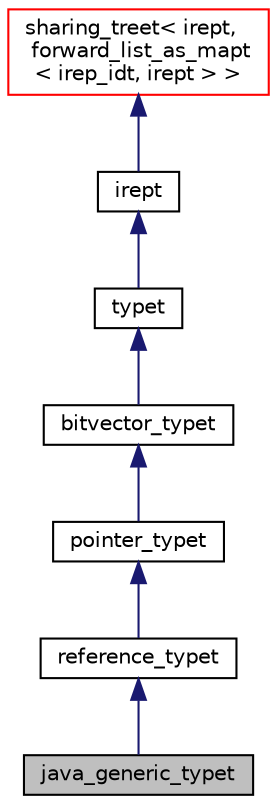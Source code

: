 digraph "java_generic_typet"
{
 // LATEX_PDF_SIZE
  bgcolor="transparent";
  edge [fontname="Helvetica",fontsize="10",labelfontname="Helvetica",labelfontsize="10"];
  node [fontname="Helvetica",fontsize="10",shape=record];
  Node1 [label="java_generic_typet",height=0.2,width=0.4,color="black", fillcolor="grey75", style="filled", fontcolor="black",tooltip="Reference that points to a java_generic_struct_tag_typet."];
  Node2 -> Node1 [dir="back",color="midnightblue",fontsize="10",style="solid",fontname="Helvetica"];
  Node2 [label="reference_typet",height=0.2,width=0.4,color="black",URL="$classreference__typet.html",tooltip="The reference type."];
  Node3 -> Node2 [dir="back",color="midnightblue",fontsize="10",style="solid",fontname="Helvetica"];
  Node3 [label="pointer_typet",height=0.2,width=0.4,color="black",URL="$classpointer__typet.html",tooltip="The pointer type These are both 'bitvector_typet' (they have a width) and 'type_with_subtypet' (they ..."];
  Node4 -> Node3 [dir="back",color="midnightblue",fontsize="10",style="solid",fontname="Helvetica"];
  Node4 [label="bitvector_typet",height=0.2,width=0.4,color="black",URL="$classbitvector__typet.html",tooltip="Base class of fixed-width bit-vector types."];
  Node5 -> Node4 [dir="back",color="midnightblue",fontsize="10",style="solid",fontname="Helvetica"];
  Node5 [label="typet",height=0.2,width=0.4,color="black",URL="$classtypet.html",tooltip="The type of an expression, extends irept."];
  Node6 -> Node5 [dir="back",color="midnightblue",fontsize="10",style="solid",fontname="Helvetica"];
  Node6 [label="irept",height=0.2,width=0.4,color="black",URL="$classirept.html",tooltip="There are a large number of kinds of tree structured or tree-like data in CPROVER."];
  Node7 -> Node6 [dir="back",color="midnightblue",fontsize="10",style="solid",fontname="Helvetica"];
  Node7 [label="sharing_treet\< irept,\l forward_list_as_mapt\l\< irep_idt, irept \> \>",height=0.2,width=0.4,color="red",URL="$classsharing__treet.html",tooltip=" "];
}
